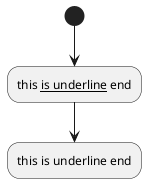 {
  "sha1": "10ol42k48u24bh2xs03h70s5nlou32n",
  "insertion": {
    "when": "2024-05-30T20:48:19.526Z",
    "user": "plantuml@gmail.com"
  }
}
@startuml

(*) --> "this <u>is underline</u> end"
--> "this is underline end"

@enduml
